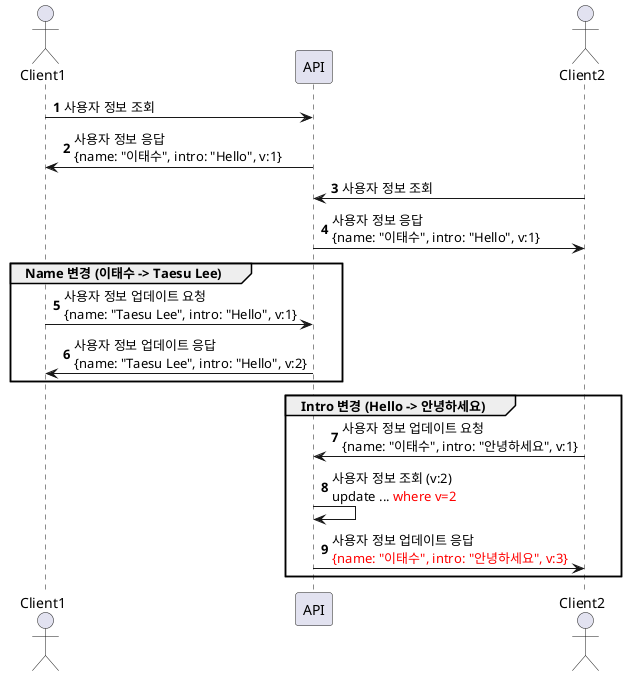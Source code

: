 @startuml
'https://plantuml.com/sequence-diagram

autonumber
actor  Client1 as Client1
participant  API as API
actor  Client2 as Client2

Client1 -> API : 사용자 정보 조회
API -> Client1 : 사용자 정보 응답 \n{name: "이태수", intro: "Hello", v:1}

Client2 -> API : 사용자 정보 조회
API -> Client2 : 사용자 정보 응답 \n{name: "이태수", intro: "Hello", v:1}

group Name 변경 (이태수 -> Taesu Lee)
    Client1 -> API : 사용자 정보 업데이트 요청 \n{name: "Taesu Lee", intro: "Hello", v:1}
    API -> Client1 : 사용자 정보 업데이트 응답 \n{name: "Taesu Lee", intro: "Hello", v:2}
end

group Intro 변경 (Hello -> 안녕하세요)
    Client2 -> API : 사용자 정보 업데이트 요청 \n{name: "이태수", intro: "안녕하세요", v:1}
    API -> API: 사용자 정보 조회 (v:2)\nupdate ... <font color="red">where v=2</font>
    API -> Client2 : 사용자 정보 업데이트 응답 \n<font color="red">{name: "이태수", intro: "안녕하세요", v:3}</font>
end

@enduml
